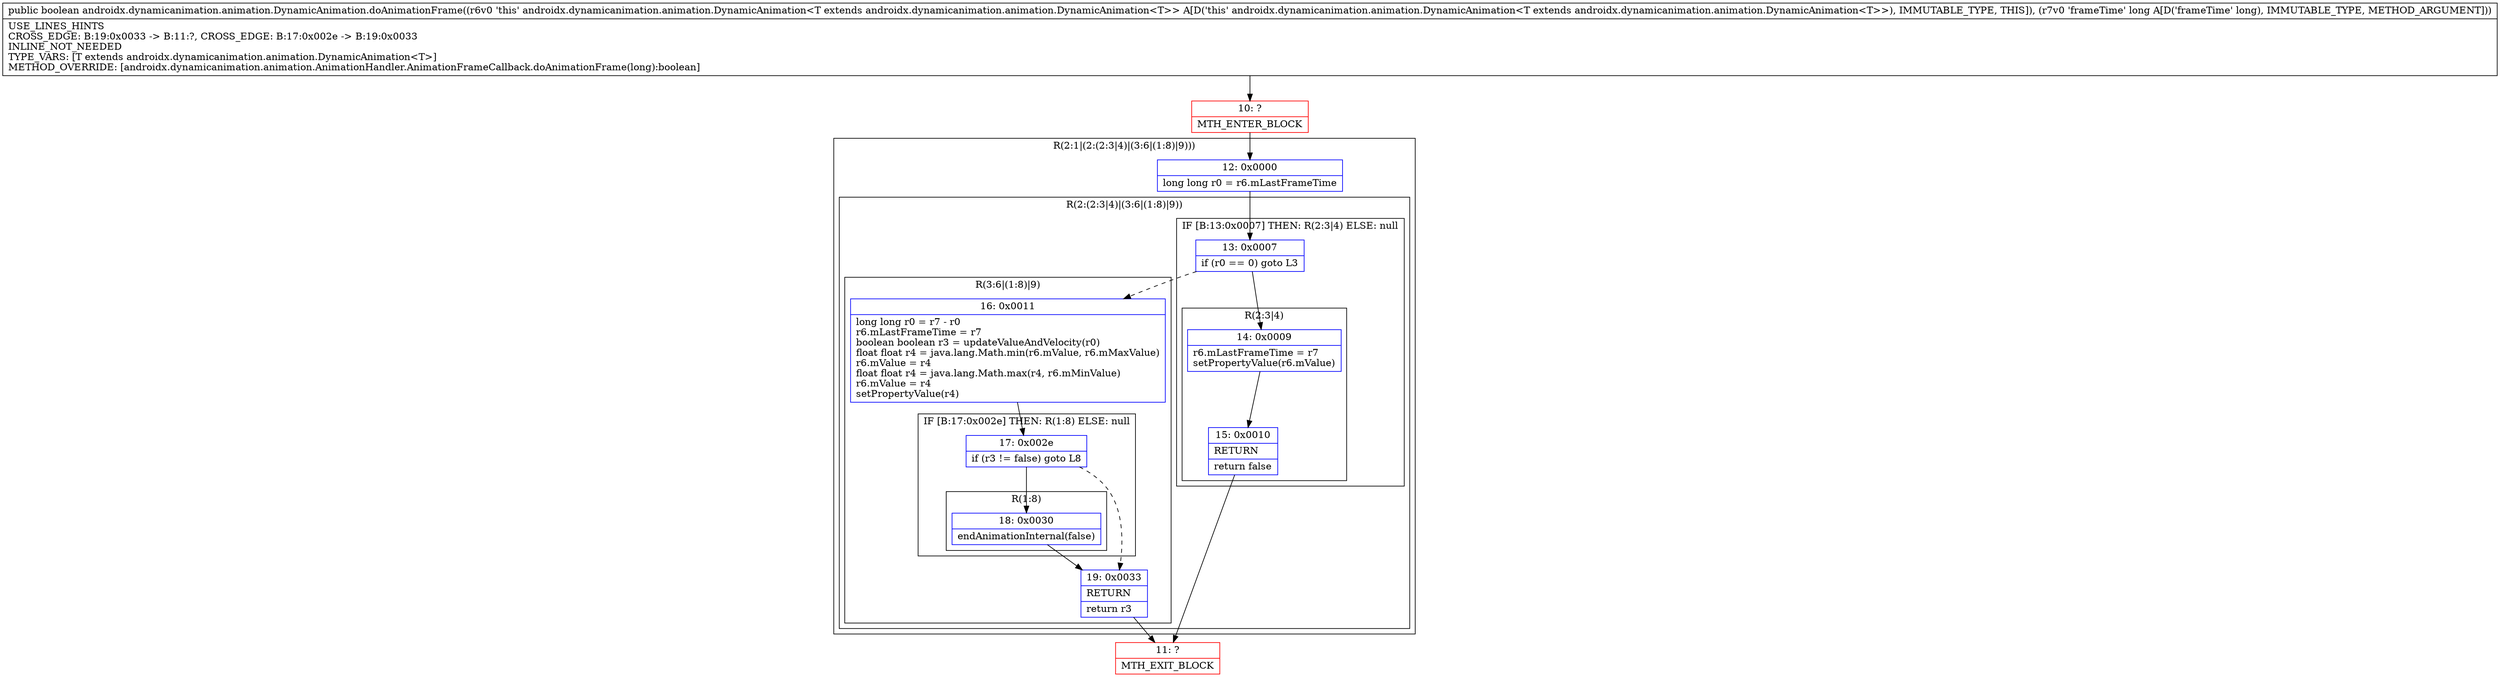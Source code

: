 digraph "CFG forandroidx.dynamicanimation.animation.DynamicAnimation.doAnimationFrame(J)Z" {
subgraph cluster_Region_1902933701 {
label = "R(2:1|(2:(2:3|4)|(3:6|(1:8)|9)))";
node [shape=record,color=blue];
Node_12 [shape=record,label="{12\:\ 0x0000|long long r0 = r6.mLastFrameTime\l}"];
subgraph cluster_Region_870497061 {
label = "R(2:(2:3|4)|(3:6|(1:8)|9))";
node [shape=record,color=blue];
subgraph cluster_IfRegion_1786230038 {
label = "IF [B:13:0x0007] THEN: R(2:3|4) ELSE: null";
node [shape=record,color=blue];
Node_13 [shape=record,label="{13\:\ 0x0007|if (r0 == 0) goto L3\l}"];
subgraph cluster_Region_702334219 {
label = "R(2:3|4)";
node [shape=record,color=blue];
Node_14 [shape=record,label="{14\:\ 0x0009|r6.mLastFrameTime = r7\lsetPropertyValue(r6.mValue)\l}"];
Node_15 [shape=record,label="{15\:\ 0x0010|RETURN\l|return false\l}"];
}
}
subgraph cluster_Region_1709896597 {
label = "R(3:6|(1:8)|9)";
node [shape=record,color=blue];
Node_16 [shape=record,label="{16\:\ 0x0011|long long r0 = r7 \- r0\lr6.mLastFrameTime = r7\lboolean boolean r3 = updateValueAndVelocity(r0)\lfloat float r4 = java.lang.Math.min(r6.mValue, r6.mMaxValue)\lr6.mValue = r4\lfloat float r4 = java.lang.Math.max(r4, r6.mMinValue)\lr6.mValue = r4\lsetPropertyValue(r4)\l}"];
subgraph cluster_IfRegion_1736906345 {
label = "IF [B:17:0x002e] THEN: R(1:8) ELSE: null";
node [shape=record,color=blue];
Node_17 [shape=record,label="{17\:\ 0x002e|if (r3 != false) goto L8\l}"];
subgraph cluster_Region_1089641052 {
label = "R(1:8)";
node [shape=record,color=blue];
Node_18 [shape=record,label="{18\:\ 0x0030|endAnimationInternal(false)\l}"];
}
}
Node_19 [shape=record,label="{19\:\ 0x0033|RETURN\l|return r3\l}"];
}
}
}
Node_10 [shape=record,color=red,label="{10\:\ ?|MTH_ENTER_BLOCK\l}"];
Node_11 [shape=record,color=red,label="{11\:\ ?|MTH_EXIT_BLOCK\l}"];
MethodNode[shape=record,label="{public boolean androidx.dynamicanimation.animation.DynamicAnimation.doAnimationFrame((r6v0 'this' androidx.dynamicanimation.animation.DynamicAnimation\<T extends androidx.dynamicanimation.animation.DynamicAnimation\<T\>\> A[D('this' androidx.dynamicanimation.animation.DynamicAnimation\<T extends androidx.dynamicanimation.animation.DynamicAnimation\<T\>\>), IMMUTABLE_TYPE, THIS]), (r7v0 'frameTime' long A[D('frameTime' long), IMMUTABLE_TYPE, METHOD_ARGUMENT]))  | USE_LINES_HINTS\lCROSS_EDGE: B:19:0x0033 \-\> B:11:?, CROSS_EDGE: B:17:0x002e \-\> B:19:0x0033\lINLINE_NOT_NEEDED\lTYPE_VARS: [T extends androidx.dynamicanimation.animation.DynamicAnimation\<T\>]\lMETHOD_OVERRIDE: [androidx.dynamicanimation.animation.AnimationHandler.AnimationFrameCallback.doAnimationFrame(long):boolean]\l}"];
MethodNode -> Node_10;Node_12 -> Node_13;
Node_13 -> Node_14;
Node_13 -> Node_16[style=dashed];
Node_14 -> Node_15;
Node_15 -> Node_11;
Node_16 -> Node_17;
Node_17 -> Node_18;
Node_17 -> Node_19[style=dashed];
Node_18 -> Node_19;
Node_19 -> Node_11;
Node_10 -> Node_12;
}

